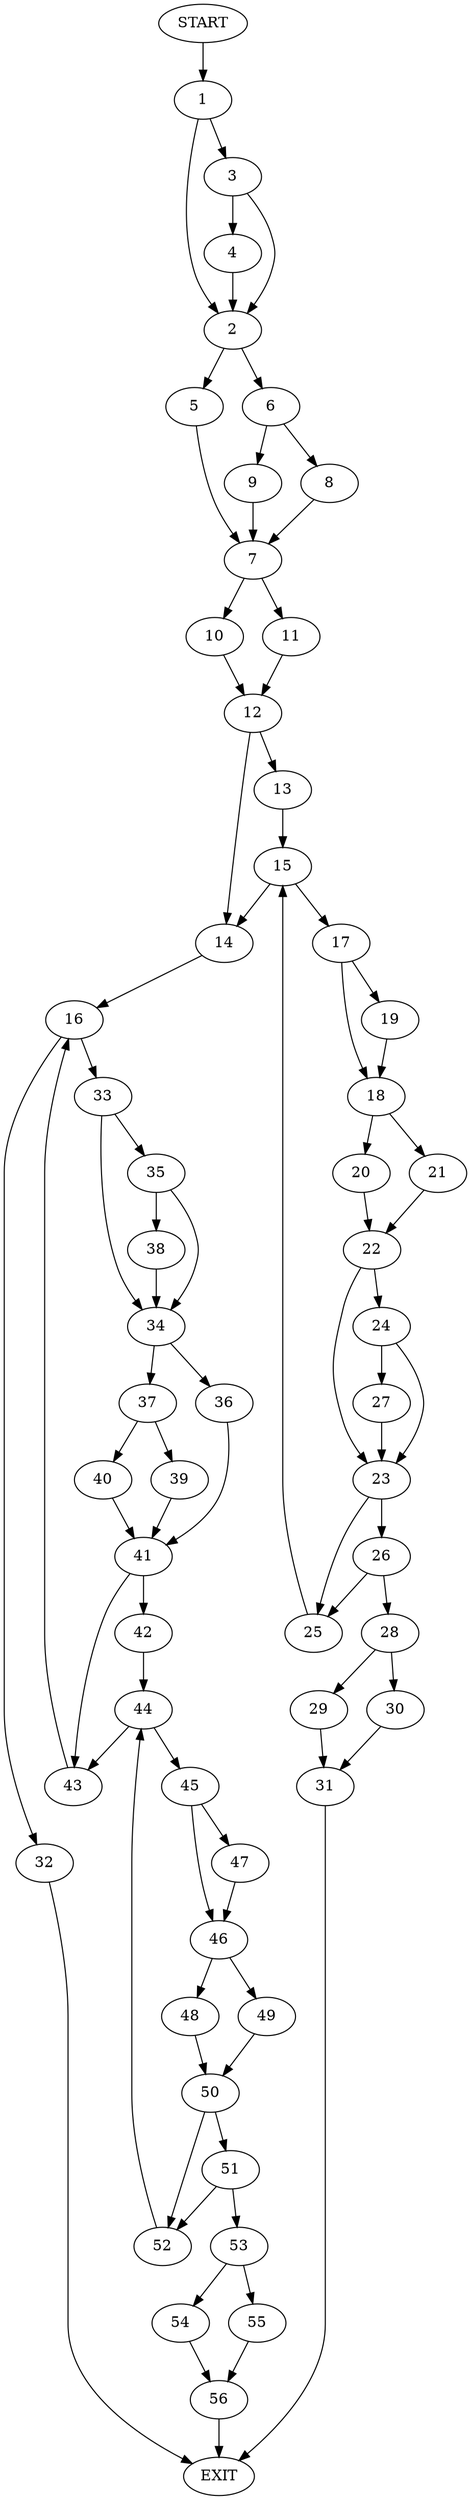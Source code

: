 digraph {
0 [label="START"]
57 [label="EXIT"]
0 -> 1
1 -> 2
1 -> 3
3 -> 2
3 -> 4
2 -> 5
2 -> 6
4 -> 2
5 -> 7
6 -> 8
6 -> 9
7 -> 10
7 -> 11
9 -> 7
8 -> 7
10 -> 12
11 -> 12
12 -> 13
12 -> 14
13 -> 15
14 -> 16
15 -> 17
15 -> 14
17 -> 18
17 -> 19
19 -> 18
18 -> 20
18 -> 21
21 -> 22
20 -> 22
22 -> 23
22 -> 24
23 -> 25
23 -> 26
24 -> 23
24 -> 27
27 -> 23
26 -> 28
26 -> 25
25 -> 15
28 -> 29
28 -> 30
29 -> 31
30 -> 31
31 -> 57
16 -> 32
16 -> 33
33 -> 34
33 -> 35
32 -> 57
34 -> 36
34 -> 37
35 -> 34
35 -> 38
38 -> 34
37 -> 39
37 -> 40
36 -> 41
41 -> 42
41 -> 43
40 -> 41
39 -> 41
43 -> 16
42 -> 44
44 -> 43
44 -> 45
45 -> 46
45 -> 47
47 -> 46
46 -> 48
46 -> 49
49 -> 50
48 -> 50
50 -> 51
50 -> 52
51 -> 53
51 -> 52
52 -> 44
53 -> 54
53 -> 55
54 -> 56
55 -> 56
56 -> 57
}
